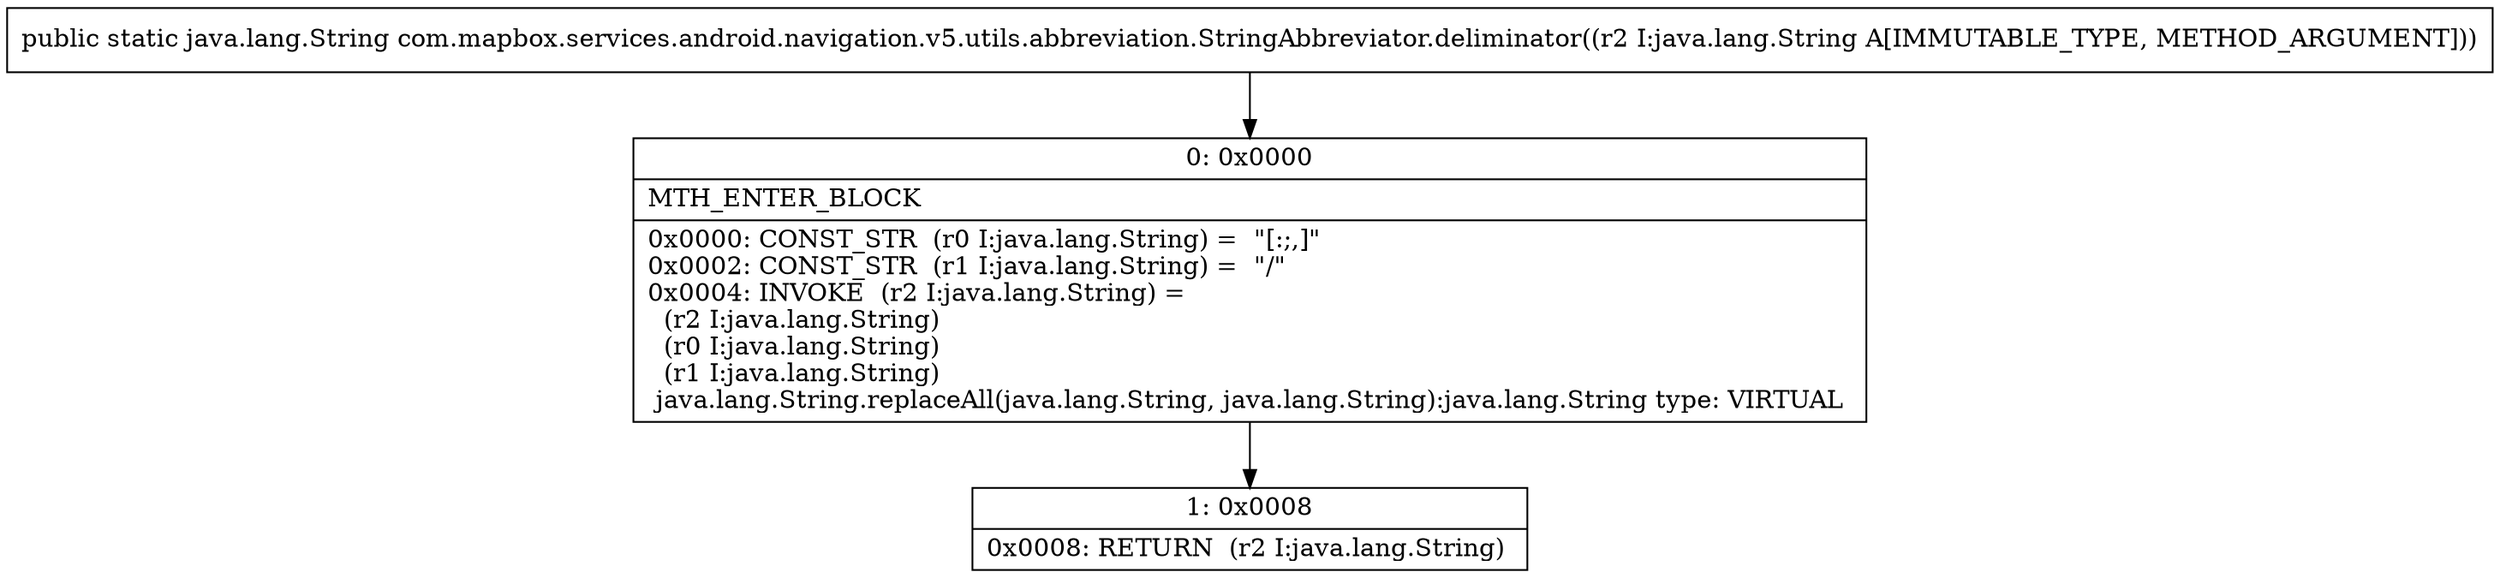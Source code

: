 digraph "CFG forcom.mapbox.services.android.navigation.v5.utils.abbreviation.StringAbbreviator.deliminator(Ljava\/lang\/String;)Ljava\/lang\/String;" {
Node_0 [shape=record,label="{0\:\ 0x0000|MTH_ENTER_BLOCK\l|0x0000: CONST_STR  (r0 I:java.lang.String) =  \"[:;,]\" \l0x0002: CONST_STR  (r1 I:java.lang.String) =  \"\/\" \l0x0004: INVOKE  (r2 I:java.lang.String) = \l  (r2 I:java.lang.String)\l  (r0 I:java.lang.String)\l  (r1 I:java.lang.String)\l java.lang.String.replaceAll(java.lang.String, java.lang.String):java.lang.String type: VIRTUAL \l}"];
Node_1 [shape=record,label="{1\:\ 0x0008|0x0008: RETURN  (r2 I:java.lang.String) \l}"];
MethodNode[shape=record,label="{public static java.lang.String com.mapbox.services.android.navigation.v5.utils.abbreviation.StringAbbreviator.deliminator((r2 I:java.lang.String A[IMMUTABLE_TYPE, METHOD_ARGUMENT])) }"];
MethodNode -> Node_0;
Node_0 -> Node_1;
}

